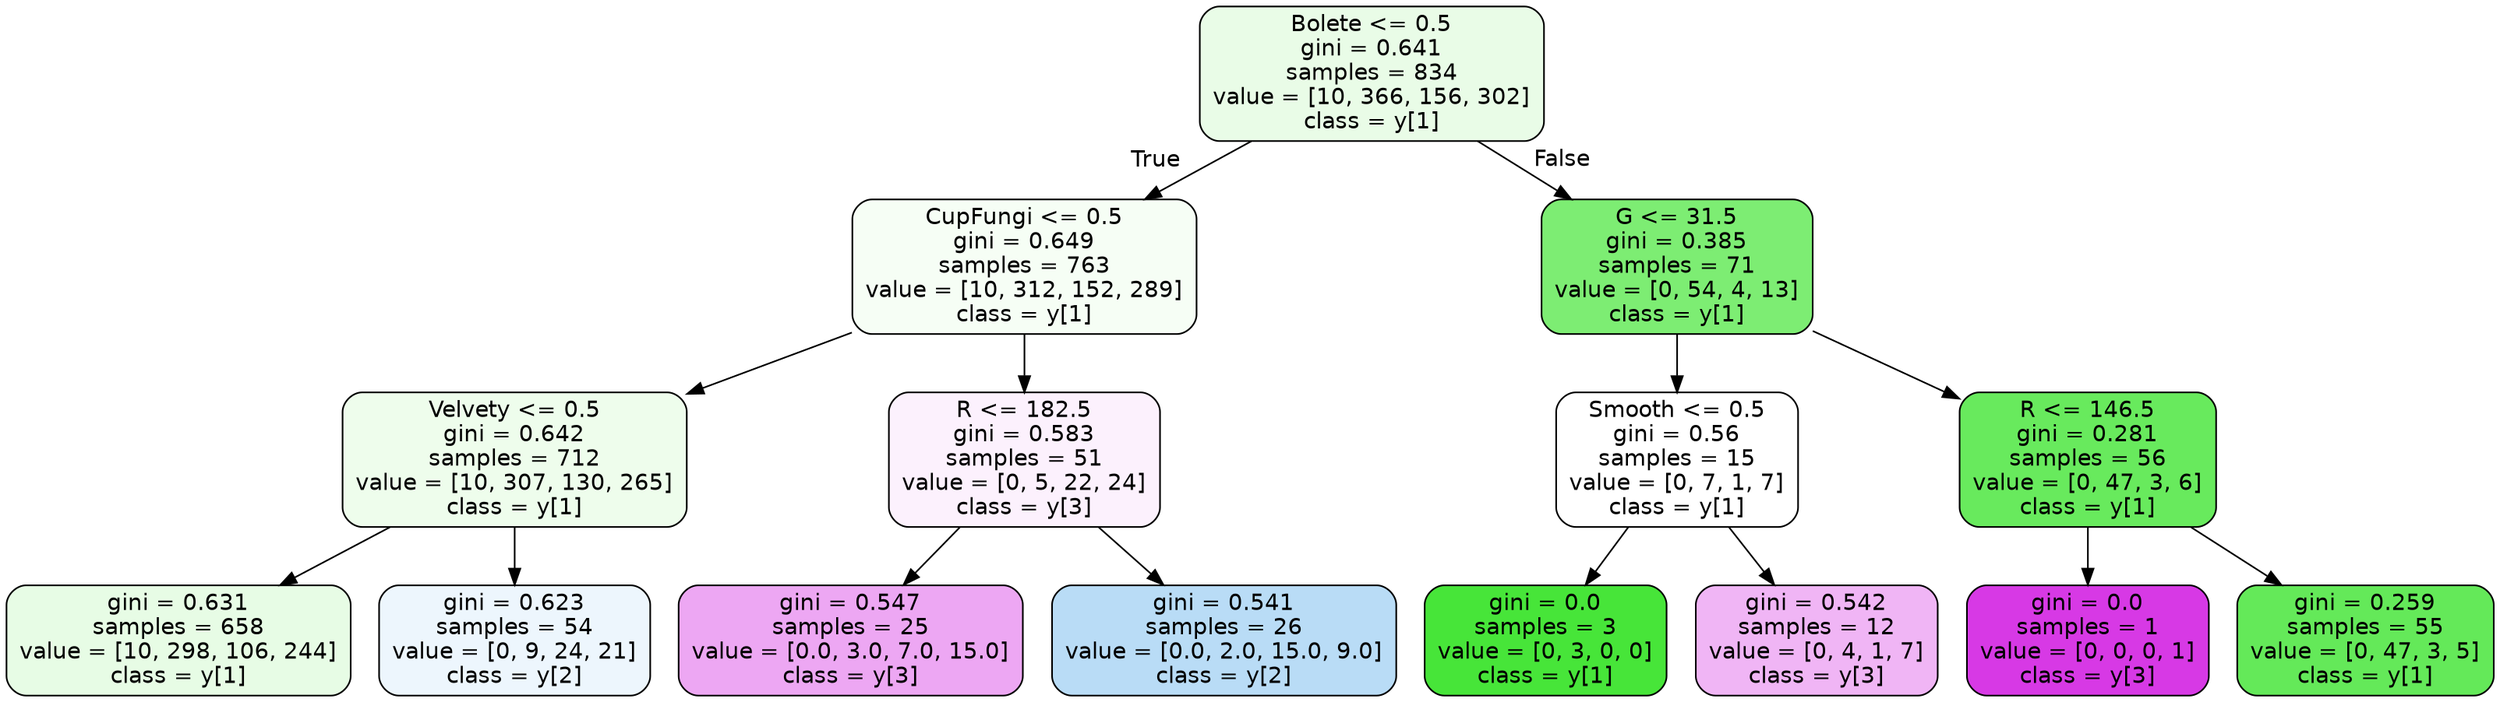 digraph Tree {
node [shape=box, style="filled, rounded", color="black", fontname="helvetica"] ;
edge [fontname="helvetica"] ;
0 [label="Bolete <= 0.5\ngini = 0.641\nsamples = 834\nvalue = [10, 366, 156, 302]\nclass = y[1]", fillcolor="#e9fce7"] ;
1 [label="CupFungi <= 0.5\ngini = 0.649\nsamples = 763\nvalue = [10, 312, 152, 289]\nclass = y[1]", fillcolor="#f6fef5"] ;
0 -> 1 [labeldistance=2.5, labelangle=45, headlabel="True"] ;
2 [label="Velvety <= 0.5\ngini = 0.642\nsamples = 712\nvalue = [10, 307, 130, 265]\nclass = y[1]", fillcolor="#eefdec"] ;
1 -> 2 ;
3 [label="gini = 0.631\nsamples = 658\nvalue = [10, 298, 106, 244]\nclass = y[1]", fillcolor="#e7fce5"] ;
2 -> 3 ;
4 [label="gini = 0.623\nsamples = 54\nvalue = [0, 9, 24, 21]\nclass = y[2]", fillcolor="#edf6fd"] ;
2 -> 4 ;
5 [label="R <= 182.5\ngini = 0.583\nsamples = 51\nvalue = [0, 5, 22, 24]\nclass = y[3]", fillcolor="#fcf1fd"] ;
1 -> 5 ;
6 [label="gini = 0.547\nsamples = 25\nvalue = [0.0, 3.0, 7.0, 15.0]\nclass = y[3]", fillcolor="#eda7f3"] ;
5 -> 6 ;
7 [label="gini = 0.541\nsamples = 26\nvalue = [0.0, 2.0, 15.0, 9.0]\nclass = y[2]", fillcolor="#b9dcf6"] ;
5 -> 7 ;
8 [label="G <= 31.5\ngini = 0.385\nsamples = 71\nvalue = [0, 54, 4, 13]\nclass = y[1]", fillcolor="#7ded73"] ;
0 -> 8 [labeldistance=2.5, labelangle=-45, headlabel="False"] ;
9 [label="Smooth <= 0.5\ngini = 0.56\nsamples = 15\nvalue = [0, 7, 1, 7]\nclass = y[1]", fillcolor="#ffffff"] ;
8 -> 9 ;
10 [label="gini = 0.0\nsamples = 3\nvalue = [0, 3, 0, 0]\nclass = y[1]", fillcolor="#47e539"] ;
9 -> 10 ;
11 [label="gini = 0.542\nsamples = 12\nvalue = [0, 4, 1, 7]\nclass = y[3]", fillcolor="#f0b5f5"] ;
9 -> 11 ;
12 [label="R <= 146.5\ngini = 0.281\nsamples = 56\nvalue = [0, 47, 3, 6]\nclass = y[1]", fillcolor="#68ea5d"] ;
8 -> 12 ;
13 [label="gini = 0.0\nsamples = 1\nvalue = [0, 0, 0, 1]\nclass = y[3]", fillcolor="#d739e5"] ;
12 -> 13 ;
14 [label="gini = 0.259\nsamples = 55\nvalue = [0, 47, 3, 5]\nclass = y[1]", fillcolor="#64e959"] ;
12 -> 14 ;
}